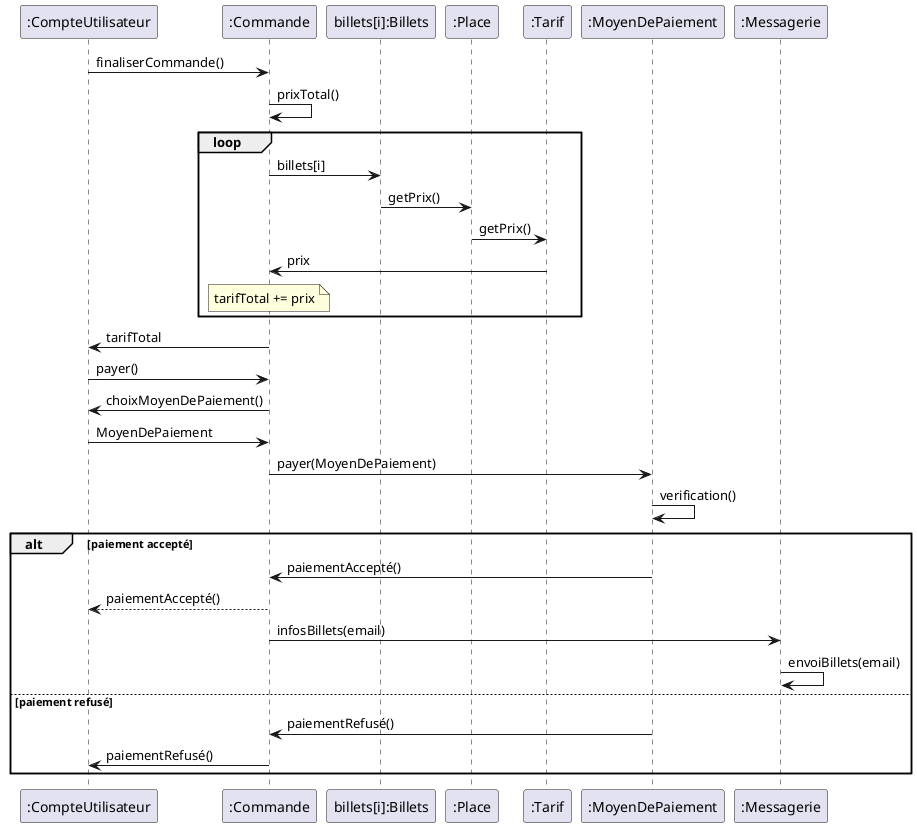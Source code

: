 @startuml
'https://plantuml.com/sequence-diagram

participant ":CompteUtilisateur" as U
participant ":Commande" as C
participant "billets[i]:Billets" as B
participant ":Place" as P
participant ":Tarif" as T
participant ":MoyenDePaiement" as MdP
participant ":Messagerie" as M

U -> C: finaliserCommande()
C -> C: prixTotal()

loop
    C -> B: billets[i]
    B -> P: getPrix()
    P -> T: getPrix()
    T -> C: prix

    note over C
        tarifTotal += prix
    end note
end

C -> U: tarifTotal

U -> C: payer()
C -> U: choixMoyenDePaiement()
U -> C: MoyenDePaiement


C -> MdP: payer(MoyenDePaiement)
MdP -> MdP : verification()

alt paiement accepté
    MdP -> C : paiementAccepté()
    C --> U: paiementAccepté()
    C -> M : infosBillets(email)
    M -> M : envoiBillets(email)
else paiement refusé
    MdP -> C : paiementRefusé()
    C -> U : paiementRefusé()
end

@enduml